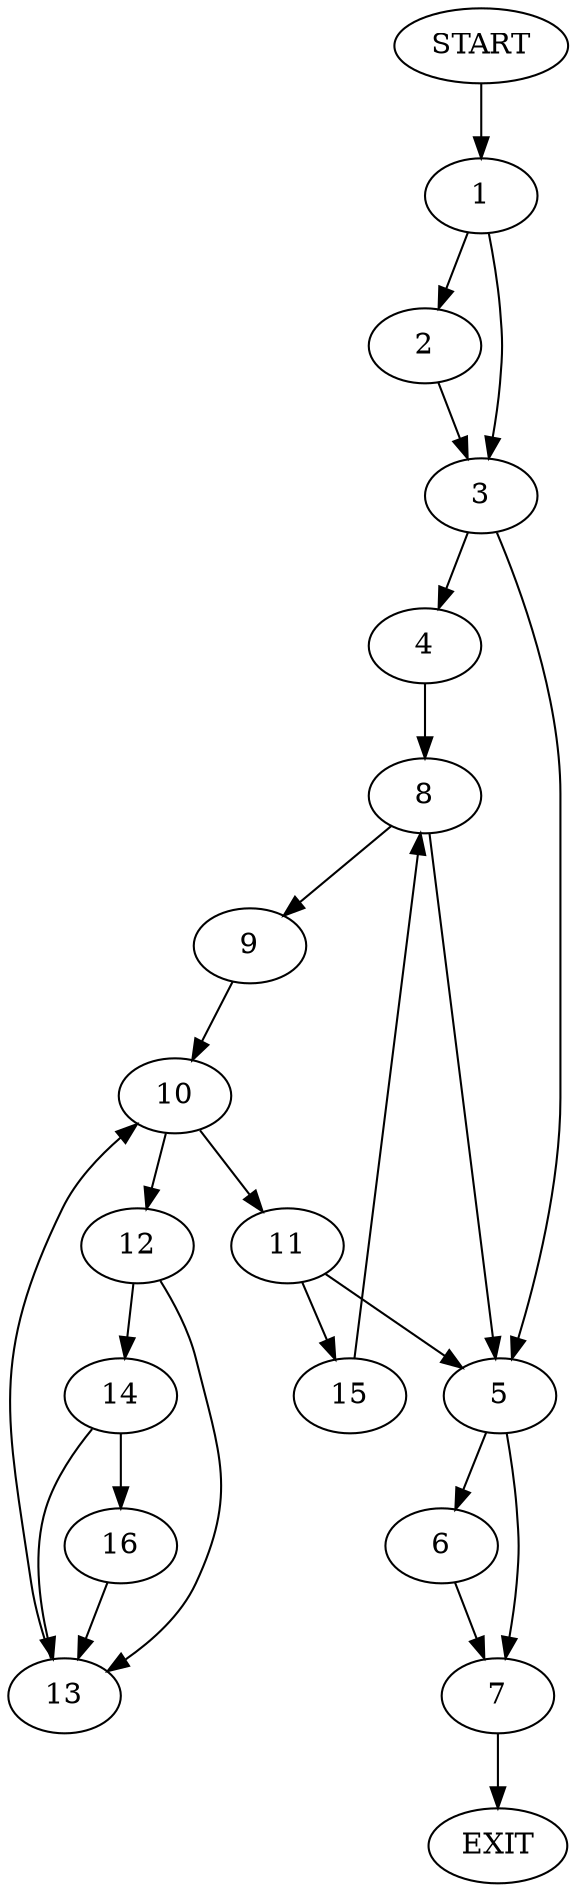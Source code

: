 digraph {
0 [label="START"]
17 [label="EXIT"]
0 -> 1
1 -> 2
1 -> 3
3 -> 4
3 -> 5
2 -> 3
5 -> 6
5 -> 7
4 -> 8
8 -> 9
8 -> 5
9 -> 10
10 -> 11
10 -> 12
12 -> 13
12 -> 14
11 -> 15
11 -> 5
13 -> 10
14 -> 13
14 -> 16
16 -> 13
15 -> 8
6 -> 7
7 -> 17
}
